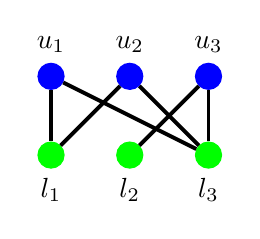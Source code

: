  \begin{tikzpicture}
	\node[shape=circle,draw=blue,fill=blue,label=above:$u_1$] (u1) {};
	\node[shape=circle,draw=blue,fill=blue,label=above:$u_2$] (u2) [right of=u1] {};
	\node[shape=circle,draw=blue,fill=blue,label=above:$u_3$] (u3) [right of=u2] {};
	\node[shape=circle,draw=green,fill=green,label=below:$l_1$] (l1) [below of=u1] {};
	\node[shape=circle,draw=green,fill=green,label=below:$l_2$] (l2) [below of=u2] {};
	\node[shape=circle,draw=green,fill=green,label=below:$l_3$] (l3) [below of=u3] {};

	\draw (u1) [line width=0.5mm] -- (l1);
	\draw (u1) [line width=0.5mm] -- (l3);
	\draw (l1) [line width=0.5mm] -- (u2);
	\draw (l2) [line width=0.5mm] -- (u3);
	\draw (l3) [line width=0.5mm] -- (u3);
	\draw (l3) [line width=0.5mm] -- (u2);
	\end{tikzpicture}

 